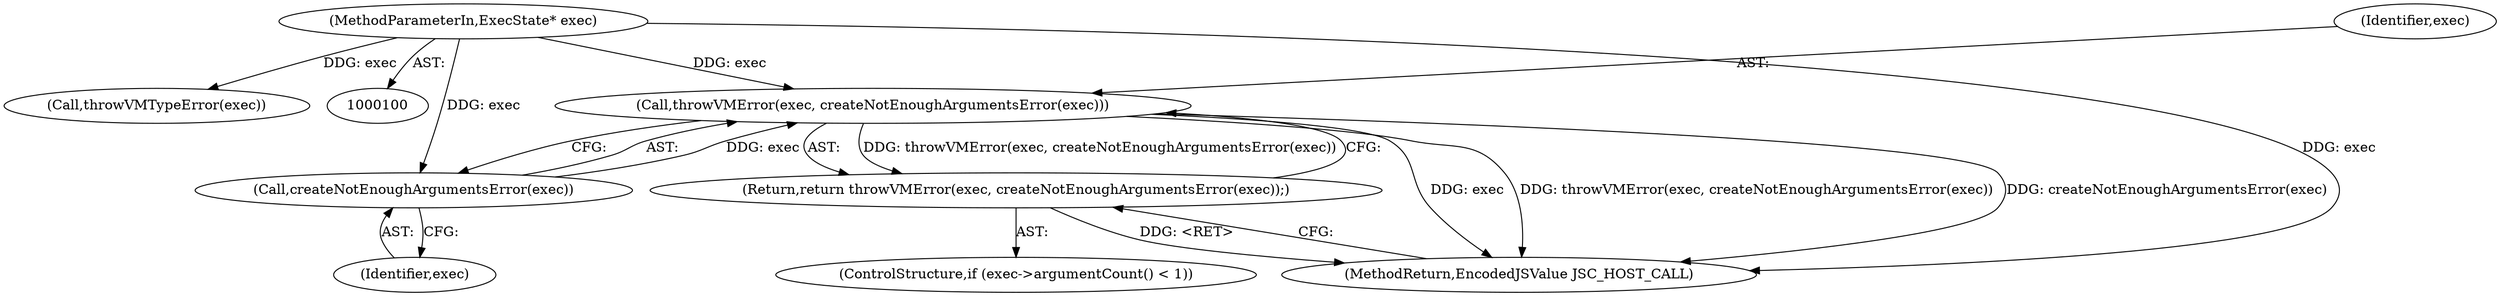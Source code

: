 digraph "0_Chrome_b944f670bb7a8a919daac497a4ea0536c954c201_41@pointer" {
"1000132" [label="(Call,throwVMError(exec, createNotEnoughArgumentsError(exec)))"];
"1000134" [label="(Call,createNotEnoughArgumentsError(exec))"];
"1000101" [label="(MethodParameterIn,ExecState* exec)"];
"1000131" [label="(Return,return throwVMError(exec, createNotEnoughArgumentsError(exec));)"];
"1000133" [label="(Identifier,exec)"];
"1000134" [label="(Call,createNotEnoughArgumentsError(exec))"];
"1000132" [label="(Call,throwVMError(exec, createNotEnoughArgumentsError(exec)))"];
"1000131" [label="(Return,return throwVMError(exec, createNotEnoughArgumentsError(exec));)"];
"1000127" [label="(ControlStructure,if (exec->argumentCount() < 1))"];
"1000168" [label="(MethodReturn,EncodedJSValue JSC_HOST_CALL)"];
"1000113" [label="(Call,throwVMTypeError(exec))"];
"1000101" [label="(MethodParameterIn,ExecState* exec)"];
"1000135" [label="(Identifier,exec)"];
"1000132" -> "1000131"  [label="AST: "];
"1000132" -> "1000134"  [label="CFG: "];
"1000133" -> "1000132"  [label="AST: "];
"1000134" -> "1000132"  [label="AST: "];
"1000131" -> "1000132"  [label="CFG: "];
"1000132" -> "1000168"  [label="DDG: exec"];
"1000132" -> "1000168"  [label="DDG: throwVMError(exec, createNotEnoughArgumentsError(exec))"];
"1000132" -> "1000168"  [label="DDG: createNotEnoughArgumentsError(exec)"];
"1000132" -> "1000131"  [label="DDG: throwVMError(exec, createNotEnoughArgumentsError(exec))"];
"1000134" -> "1000132"  [label="DDG: exec"];
"1000101" -> "1000132"  [label="DDG: exec"];
"1000134" -> "1000135"  [label="CFG: "];
"1000135" -> "1000134"  [label="AST: "];
"1000101" -> "1000134"  [label="DDG: exec"];
"1000101" -> "1000100"  [label="AST: "];
"1000101" -> "1000168"  [label="DDG: exec"];
"1000101" -> "1000113"  [label="DDG: exec"];
"1000131" -> "1000127"  [label="AST: "];
"1000168" -> "1000131"  [label="CFG: "];
"1000131" -> "1000168"  [label="DDG: <RET>"];
}
